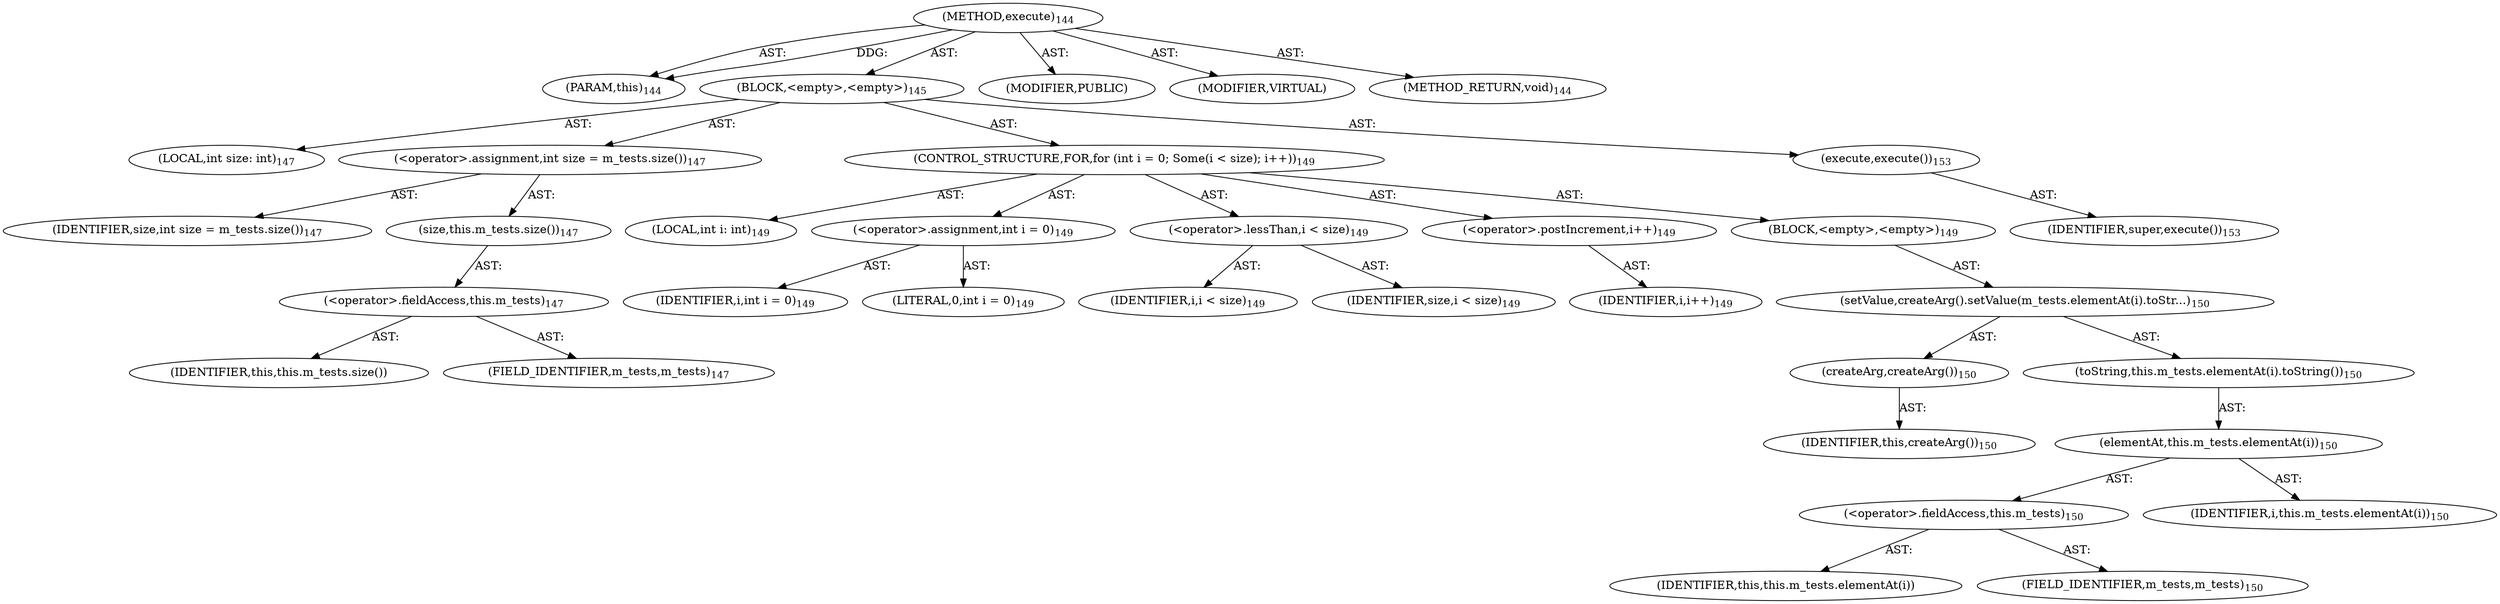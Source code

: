 digraph "execute" {  
"111669149705" [label = <(METHOD,execute)<SUB>144</SUB>> ]
"115964116996" [label = <(PARAM,this)<SUB>144</SUB>> ]
"25769803785" [label = <(BLOCK,&lt;empty&gt;,&lt;empty&gt;)<SUB>145</SUB>> ]
"94489280513" [label = <(LOCAL,int size: int)<SUB>147</SUB>> ]
"30064771100" [label = <(&lt;operator&gt;.assignment,int size = m_tests.size())<SUB>147</SUB>> ]
"68719476757" [label = <(IDENTIFIER,size,int size = m_tests.size())<SUB>147</SUB>> ]
"30064771101" [label = <(size,this.m_tests.size())<SUB>147</SUB>> ]
"30064771102" [label = <(&lt;operator&gt;.fieldAccess,this.m_tests)<SUB>147</SUB>> ]
"68719476758" [label = <(IDENTIFIER,this,this.m_tests.size())> ]
"55834574854" [label = <(FIELD_IDENTIFIER,m_tests,m_tests)<SUB>147</SUB>> ]
"47244640256" [label = <(CONTROL_STRUCTURE,FOR,for (int i = 0; Some(i &lt; size); i++))<SUB>149</SUB>> ]
"94489280514" [label = <(LOCAL,int i: int)<SUB>149</SUB>> ]
"30064771103" [label = <(&lt;operator&gt;.assignment,int i = 0)<SUB>149</SUB>> ]
"68719476759" [label = <(IDENTIFIER,i,int i = 0)<SUB>149</SUB>> ]
"90194313222" [label = <(LITERAL,0,int i = 0)<SUB>149</SUB>> ]
"30064771104" [label = <(&lt;operator&gt;.lessThan,i &lt; size)<SUB>149</SUB>> ]
"68719476760" [label = <(IDENTIFIER,i,i &lt; size)<SUB>149</SUB>> ]
"68719476761" [label = <(IDENTIFIER,size,i &lt; size)<SUB>149</SUB>> ]
"30064771105" [label = <(&lt;operator&gt;.postIncrement,i++)<SUB>149</SUB>> ]
"68719476762" [label = <(IDENTIFIER,i,i++)<SUB>149</SUB>> ]
"25769803786" [label = <(BLOCK,&lt;empty&gt;,&lt;empty&gt;)<SUB>149</SUB>> ]
"30064771106" [label = <(setValue,createArg().setValue(m_tests.elementAt(i).toStr...)<SUB>150</SUB>> ]
"30064771107" [label = <(createArg,createArg())<SUB>150</SUB>> ]
"68719476740" [label = <(IDENTIFIER,this,createArg())<SUB>150</SUB>> ]
"30064771108" [label = <(toString,this.m_tests.elementAt(i).toString())<SUB>150</SUB>> ]
"30064771109" [label = <(elementAt,this.m_tests.elementAt(i))<SUB>150</SUB>> ]
"30064771110" [label = <(&lt;operator&gt;.fieldAccess,this.m_tests)<SUB>150</SUB>> ]
"68719476763" [label = <(IDENTIFIER,this,this.m_tests.elementAt(i))> ]
"55834574855" [label = <(FIELD_IDENTIFIER,m_tests,m_tests)<SUB>150</SUB>> ]
"68719476764" [label = <(IDENTIFIER,i,this.m_tests.elementAt(i))<SUB>150</SUB>> ]
"30064771111" [label = <(execute,execute())<SUB>153</SUB>> ]
"68719476765" [label = <(IDENTIFIER,super,execute())<SUB>153</SUB>> ]
"133143986197" [label = <(MODIFIER,PUBLIC)> ]
"133143986198" [label = <(MODIFIER,VIRTUAL)> ]
"128849018889" [label = <(METHOD_RETURN,void)<SUB>144</SUB>> ]
  "111669149705" -> "115964116996"  [ label = "AST: "] 
  "111669149705" -> "25769803785"  [ label = "AST: "] 
  "111669149705" -> "133143986197"  [ label = "AST: "] 
  "111669149705" -> "133143986198"  [ label = "AST: "] 
  "111669149705" -> "128849018889"  [ label = "AST: "] 
  "25769803785" -> "94489280513"  [ label = "AST: "] 
  "25769803785" -> "30064771100"  [ label = "AST: "] 
  "25769803785" -> "47244640256"  [ label = "AST: "] 
  "25769803785" -> "30064771111"  [ label = "AST: "] 
  "30064771100" -> "68719476757"  [ label = "AST: "] 
  "30064771100" -> "30064771101"  [ label = "AST: "] 
  "30064771101" -> "30064771102"  [ label = "AST: "] 
  "30064771102" -> "68719476758"  [ label = "AST: "] 
  "30064771102" -> "55834574854"  [ label = "AST: "] 
  "47244640256" -> "94489280514"  [ label = "AST: "] 
  "47244640256" -> "30064771103"  [ label = "AST: "] 
  "47244640256" -> "30064771104"  [ label = "AST: "] 
  "47244640256" -> "30064771105"  [ label = "AST: "] 
  "47244640256" -> "25769803786"  [ label = "AST: "] 
  "30064771103" -> "68719476759"  [ label = "AST: "] 
  "30064771103" -> "90194313222"  [ label = "AST: "] 
  "30064771104" -> "68719476760"  [ label = "AST: "] 
  "30064771104" -> "68719476761"  [ label = "AST: "] 
  "30064771105" -> "68719476762"  [ label = "AST: "] 
  "25769803786" -> "30064771106"  [ label = "AST: "] 
  "30064771106" -> "30064771107"  [ label = "AST: "] 
  "30064771106" -> "30064771108"  [ label = "AST: "] 
  "30064771107" -> "68719476740"  [ label = "AST: "] 
  "30064771108" -> "30064771109"  [ label = "AST: "] 
  "30064771109" -> "30064771110"  [ label = "AST: "] 
  "30064771109" -> "68719476764"  [ label = "AST: "] 
  "30064771110" -> "68719476763"  [ label = "AST: "] 
  "30064771110" -> "55834574855"  [ label = "AST: "] 
  "30064771111" -> "68719476765"  [ label = "AST: "] 
  "111669149705" -> "115964116996"  [ label = "DDG: "] 
}
